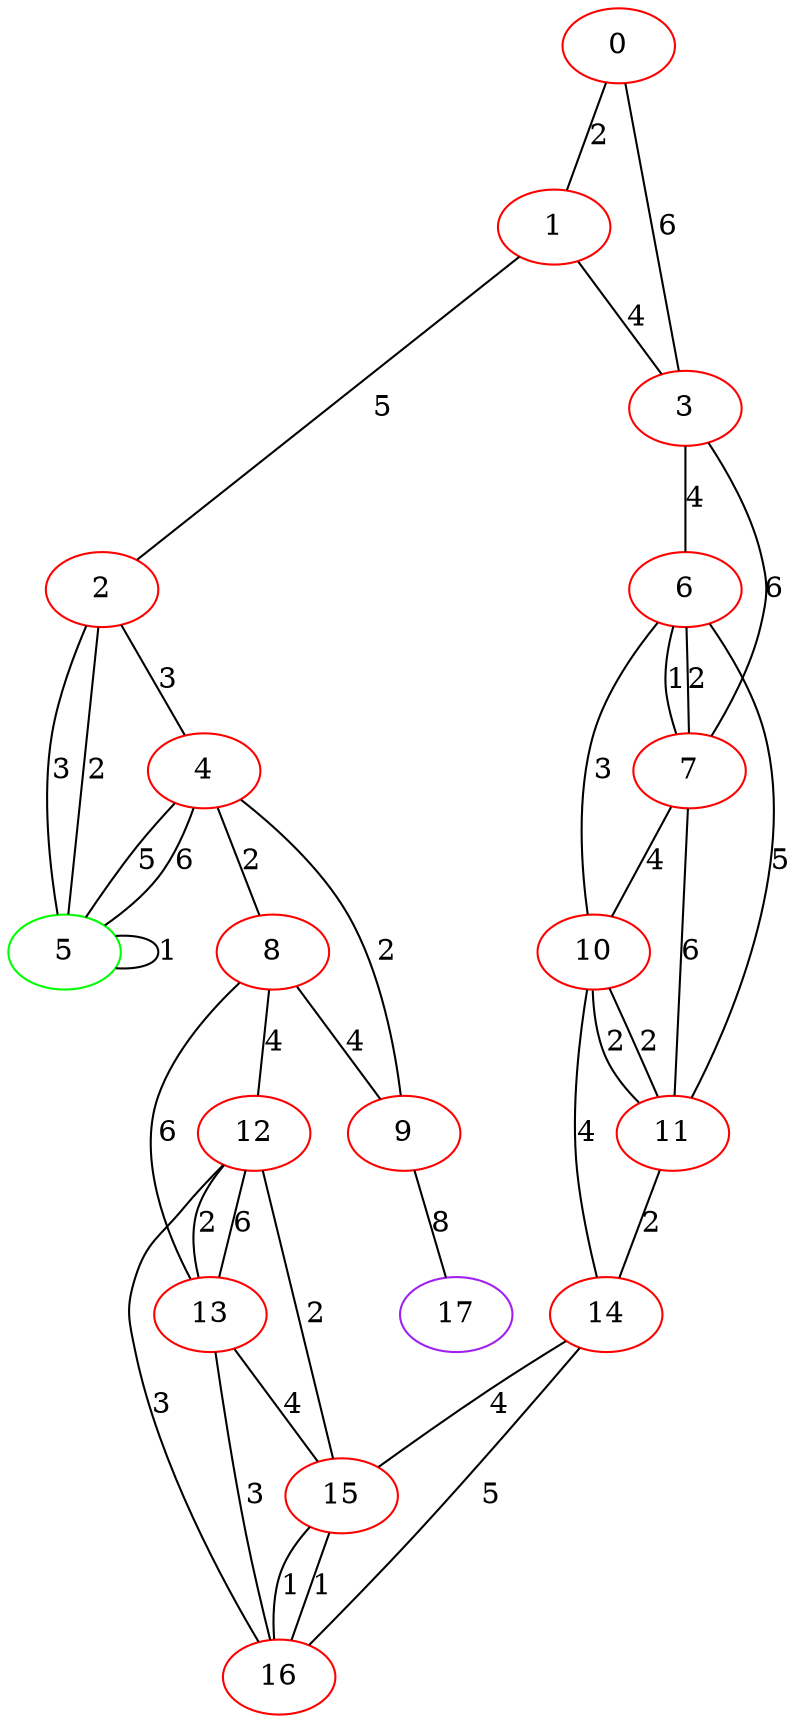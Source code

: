 graph "" {
0 [color=red, weight=1];
1 [color=red, weight=1];
2 [color=red, weight=1];
3 [color=red, weight=1];
4 [color=red, weight=1];
5 [color=green, weight=2];
6 [color=red, weight=1];
7 [color=red, weight=1];
8 [color=red, weight=1];
9 [color=red, weight=1];
10 [color=red, weight=1];
11 [color=red, weight=1];
12 [color=red, weight=1];
13 [color=red, weight=1];
14 [color=red, weight=1];
15 [color=red, weight=1];
16 [color=red, weight=1];
17 [color=purple, weight=4];
0 -- 1  [key=0, label=2];
0 -- 3  [key=0, label=6];
1 -- 2  [key=0, label=5];
1 -- 3  [key=0, label=4];
2 -- 4  [key=0, label=3];
2 -- 5  [key=0, label=2];
2 -- 5  [key=1, label=3];
3 -- 6  [key=0, label=4];
3 -- 7  [key=0, label=6];
4 -- 8  [key=0, label=2];
4 -- 9  [key=0, label=2];
4 -- 5  [key=0, label=5];
4 -- 5  [key=1, label=6];
5 -- 5  [key=0, label=1];
6 -- 10  [key=0, label=3];
6 -- 11  [key=0, label=5];
6 -- 7  [key=0, label=1];
6 -- 7  [key=1, label=2];
7 -- 10  [key=0, label=4];
7 -- 11  [key=0, label=6];
8 -- 12  [key=0, label=4];
8 -- 13  [key=0, label=6];
8 -- 9  [key=0, label=4];
9 -- 17  [key=0, label=8];
10 -- 11  [key=0, label=2];
10 -- 11  [key=1, label=2];
10 -- 14  [key=0, label=4];
11 -- 14  [key=0, label=2];
12 -- 16  [key=0, label=3];
12 -- 13  [key=0, label=2];
12 -- 13  [key=1, label=6];
12 -- 15  [key=0, label=2];
13 -- 16  [key=0, label=3];
13 -- 15  [key=0, label=4];
14 -- 16  [key=0, label=5];
14 -- 15  [key=0, label=4];
15 -- 16  [key=0, label=1];
15 -- 16  [key=1, label=1];
}
